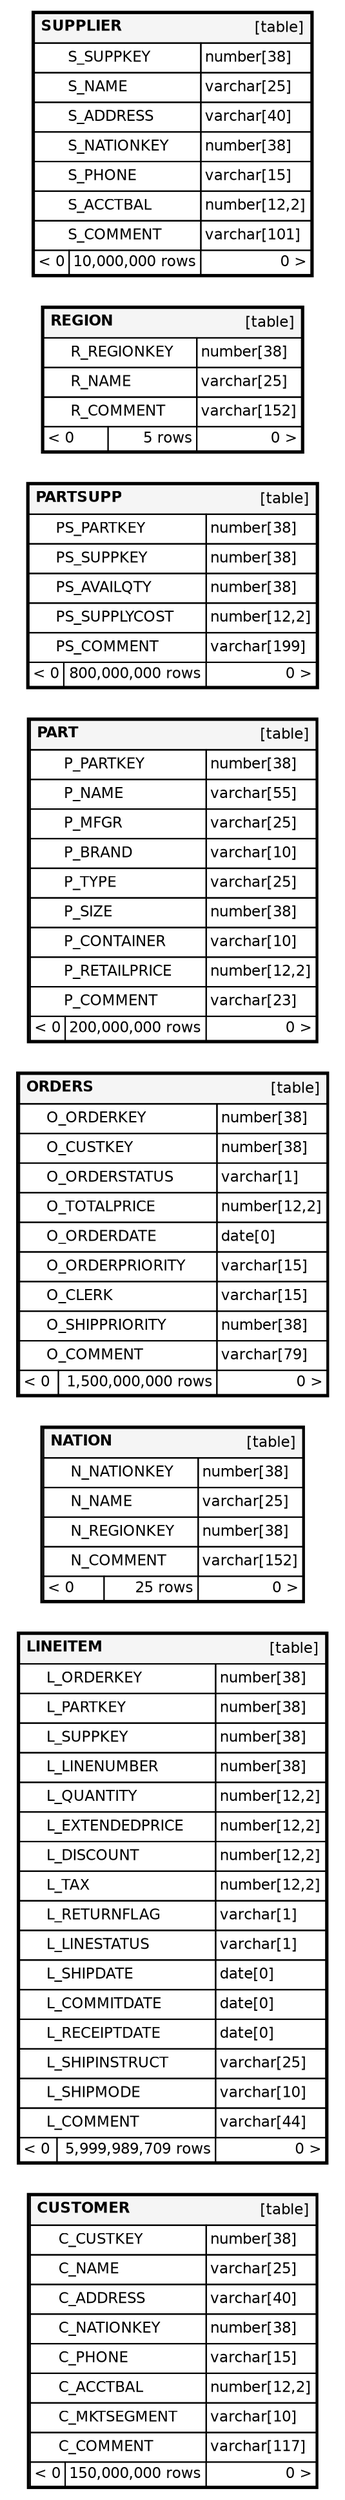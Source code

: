 digraph "orphans" {
  graph [    rankdir="RL"    bgcolor="#ffffff"    nodesep="0.18"    ranksep="0.46"    fontname="Helvetica"    fontsize="11"    ration="compress"  ];  node [    fontname="Helvetica"    fontsize="11"    shape="plaintext"  ];  edge [    arrowsize="0.8"  ];
  "CUSTOMER" [
   label=<
    <TABLE BORDER="2" CELLBORDER="1" CELLSPACING="0" BGCOLOR="#ffffff">
      <TR><TD COLSPAN="4"  BGCOLOR="#f5f5f5"><TABLE BORDER="0" CELLSPACING="0"><TR><TD ALIGN="LEFT" FIXEDSIZE="TRUE" WIDTH="74" HEIGHT="16"><B>CUSTOMER</B></TD><TD ALIGN="RIGHT">[table]</TD></TR></TABLE></TD></TR>
      <TR><TD PORT="C_CUSTKEY" COLSPAN="2" ALIGN="LEFT"><TABLE BORDER="0" CELLSPACING="0" ALIGN="LEFT"><TR ALIGN="LEFT"><TD ALIGN="LEFT" FIXEDSIZE="TRUE" WIDTH="15" HEIGHT="16"></TD><TD ALIGN="LEFT" FIXEDSIZE="TRUE" WIDTH="109" HEIGHT="16">C_CUSTKEY</TD></TR></TABLE></TD><TD PORT="C_CUSTKEY.type" ALIGN="LEFT">number[38]</TD></TR>
      <TR><TD PORT="C_NAME" COLSPAN="2" ALIGN="LEFT"><TABLE BORDER="0" CELLSPACING="0" ALIGN="LEFT"><TR ALIGN="LEFT"><TD ALIGN="LEFT" FIXEDSIZE="TRUE" WIDTH="15" HEIGHT="16"></TD><TD ALIGN="LEFT" FIXEDSIZE="TRUE" WIDTH="109" HEIGHT="16">C_NAME</TD></TR></TABLE></TD><TD PORT="C_NAME.type" ALIGN="LEFT">varchar[25]</TD></TR>
      <TR><TD PORT="C_ADDRESS" COLSPAN="2" ALIGN="LEFT"><TABLE BORDER="0" CELLSPACING="0" ALIGN="LEFT"><TR ALIGN="LEFT"><TD ALIGN="LEFT" FIXEDSIZE="TRUE" WIDTH="15" HEIGHT="16"></TD><TD ALIGN="LEFT" FIXEDSIZE="TRUE" WIDTH="109" HEIGHT="16">C_ADDRESS</TD></TR></TABLE></TD><TD PORT="C_ADDRESS.type" ALIGN="LEFT">varchar[40]</TD></TR>
      <TR><TD PORT="C_NATIONKEY" COLSPAN="2" ALIGN="LEFT"><TABLE BORDER="0" CELLSPACING="0" ALIGN="LEFT"><TR ALIGN="LEFT"><TD ALIGN="LEFT" FIXEDSIZE="TRUE" WIDTH="15" HEIGHT="16"></TD><TD ALIGN="LEFT" FIXEDSIZE="TRUE" WIDTH="109" HEIGHT="16">C_NATIONKEY</TD></TR></TABLE></TD><TD PORT="C_NATIONKEY.type" ALIGN="LEFT">number[38]</TD></TR>
      <TR><TD PORT="C_PHONE" COLSPAN="2" ALIGN="LEFT"><TABLE BORDER="0" CELLSPACING="0" ALIGN="LEFT"><TR ALIGN="LEFT"><TD ALIGN="LEFT" FIXEDSIZE="TRUE" WIDTH="15" HEIGHT="16"></TD><TD ALIGN="LEFT" FIXEDSIZE="TRUE" WIDTH="109" HEIGHT="16">C_PHONE</TD></TR></TABLE></TD><TD PORT="C_PHONE.type" ALIGN="LEFT">varchar[15]</TD></TR>
      <TR><TD PORT="C_ACCTBAL" COLSPAN="2" ALIGN="LEFT"><TABLE BORDER="0" CELLSPACING="0" ALIGN="LEFT"><TR ALIGN="LEFT"><TD ALIGN="LEFT" FIXEDSIZE="TRUE" WIDTH="15" HEIGHT="16"></TD><TD ALIGN="LEFT" FIXEDSIZE="TRUE" WIDTH="109" HEIGHT="16">C_ACCTBAL</TD></TR></TABLE></TD><TD PORT="C_ACCTBAL.type" ALIGN="LEFT">number[12,2]</TD></TR>
      <TR><TD PORT="C_MKTSEGMENT" COLSPAN="2" ALIGN="LEFT"><TABLE BORDER="0" CELLSPACING="0" ALIGN="LEFT"><TR ALIGN="LEFT"><TD ALIGN="LEFT" FIXEDSIZE="TRUE" WIDTH="15" HEIGHT="16"></TD><TD ALIGN="LEFT" FIXEDSIZE="TRUE" WIDTH="109" HEIGHT="16">C_MKTSEGMENT</TD></TR></TABLE></TD><TD PORT="C_MKTSEGMENT.type" ALIGN="LEFT">varchar[10]</TD></TR>
      <TR><TD PORT="C_COMMENT" COLSPAN="2" ALIGN="LEFT"><TABLE BORDER="0" CELLSPACING="0" ALIGN="LEFT"><TR ALIGN="LEFT"><TD ALIGN="LEFT" FIXEDSIZE="TRUE" WIDTH="15" HEIGHT="16"></TD><TD ALIGN="LEFT" FIXEDSIZE="TRUE" WIDTH="109" HEIGHT="16">C_COMMENT</TD></TR></TABLE></TD><TD PORT="C_COMMENT.type" ALIGN="LEFT">varchar[117]</TD></TR>
      <TR><TD ALIGN="LEFT" BGCOLOR="#ffffff">&lt; 0</TD><TD ALIGN="RIGHT" BGCOLOR="#ffffff">150,000,000 rows</TD><TD ALIGN="RIGHT" BGCOLOR="#ffffff">0 &gt;</TD></TR>
    </TABLE>>
    URL="tables/CUSTOMER.html"
    target="_top"
    tooltip="CUSTOMER"
  ];
  "LINEITEM" [
   label=<
    <TABLE BORDER="2" CELLBORDER="1" CELLSPACING="0" BGCOLOR="#ffffff">
      <TR><TD COLSPAN="4"  BGCOLOR="#f5f5f5"><TABLE BORDER="0" CELLSPACING="0"><TR><TD ALIGN="LEFT" FIXEDSIZE="TRUE" WIDTH="63" HEIGHT="16"><B>LINEITEM</B></TD><TD ALIGN="RIGHT">[table]</TD></TR></TABLE></TD></TR>
      <TR><TD PORT="L_ORDERKEY" COLSPAN="2" ALIGN="LEFT"><TABLE BORDER="0" CELLSPACING="0" ALIGN="LEFT"><TR ALIGN="LEFT"><TD ALIGN="LEFT" FIXEDSIZE="TRUE" WIDTH="15" HEIGHT="16"></TD><TD ALIGN="LEFT" FIXEDSIZE="TRUE" WIDTH="125" HEIGHT="16">L_ORDERKEY</TD></TR></TABLE></TD><TD PORT="L_ORDERKEY.type" ALIGN="LEFT">number[38]</TD></TR>
      <TR><TD PORT="L_PARTKEY" COLSPAN="2" ALIGN="LEFT"><TABLE BORDER="0" CELLSPACING="0" ALIGN="LEFT"><TR ALIGN="LEFT"><TD ALIGN="LEFT" FIXEDSIZE="TRUE" WIDTH="15" HEIGHT="16"></TD><TD ALIGN="LEFT" FIXEDSIZE="TRUE" WIDTH="125" HEIGHT="16">L_PARTKEY</TD></TR></TABLE></TD><TD PORT="L_PARTKEY.type" ALIGN="LEFT">number[38]</TD></TR>
      <TR><TD PORT="L_SUPPKEY" COLSPAN="2" ALIGN="LEFT"><TABLE BORDER="0" CELLSPACING="0" ALIGN="LEFT"><TR ALIGN="LEFT"><TD ALIGN="LEFT" FIXEDSIZE="TRUE" WIDTH="15" HEIGHT="16"></TD><TD ALIGN="LEFT" FIXEDSIZE="TRUE" WIDTH="125" HEIGHT="16">L_SUPPKEY</TD></TR></TABLE></TD><TD PORT="L_SUPPKEY.type" ALIGN="LEFT">number[38]</TD></TR>
      <TR><TD PORT="L_LINENUMBER" COLSPAN="2" ALIGN="LEFT"><TABLE BORDER="0" CELLSPACING="0" ALIGN="LEFT"><TR ALIGN="LEFT"><TD ALIGN="LEFT" FIXEDSIZE="TRUE" WIDTH="15" HEIGHT="16"></TD><TD ALIGN="LEFT" FIXEDSIZE="TRUE" WIDTH="125" HEIGHT="16">L_LINENUMBER</TD></TR></TABLE></TD><TD PORT="L_LINENUMBER.type" ALIGN="LEFT">number[38]</TD></TR>
      <TR><TD PORT="L_QUANTITY" COLSPAN="2" ALIGN="LEFT"><TABLE BORDER="0" CELLSPACING="0" ALIGN="LEFT"><TR ALIGN="LEFT"><TD ALIGN="LEFT" FIXEDSIZE="TRUE" WIDTH="15" HEIGHT="16"></TD><TD ALIGN="LEFT" FIXEDSIZE="TRUE" WIDTH="125" HEIGHT="16">L_QUANTITY</TD></TR></TABLE></TD><TD PORT="L_QUANTITY.type" ALIGN="LEFT">number[12,2]</TD></TR>
      <TR><TD PORT="L_EXTENDEDPRICE" COLSPAN="2" ALIGN="LEFT"><TABLE BORDER="0" CELLSPACING="0" ALIGN="LEFT"><TR ALIGN="LEFT"><TD ALIGN="LEFT" FIXEDSIZE="TRUE" WIDTH="15" HEIGHT="16"></TD><TD ALIGN="LEFT" FIXEDSIZE="TRUE" WIDTH="125" HEIGHT="16">L_EXTENDEDPRICE</TD></TR></TABLE></TD><TD PORT="L_EXTENDEDPRICE.type" ALIGN="LEFT">number[12,2]</TD></TR>
      <TR><TD PORT="L_DISCOUNT" COLSPAN="2" ALIGN="LEFT"><TABLE BORDER="0" CELLSPACING="0" ALIGN="LEFT"><TR ALIGN="LEFT"><TD ALIGN="LEFT" FIXEDSIZE="TRUE" WIDTH="15" HEIGHT="16"></TD><TD ALIGN="LEFT" FIXEDSIZE="TRUE" WIDTH="125" HEIGHT="16">L_DISCOUNT</TD></TR></TABLE></TD><TD PORT="L_DISCOUNT.type" ALIGN="LEFT">number[12,2]</TD></TR>
      <TR><TD PORT="L_TAX" COLSPAN="2" ALIGN="LEFT"><TABLE BORDER="0" CELLSPACING="0" ALIGN="LEFT"><TR ALIGN="LEFT"><TD ALIGN="LEFT" FIXEDSIZE="TRUE" WIDTH="15" HEIGHT="16"></TD><TD ALIGN="LEFT" FIXEDSIZE="TRUE" WIDTH="125" HEIGHT="16">L_TAX</TD></TR></TABLE></TD><TD PORT="L_TAX.type" ALIGN="LEFT">number[12,2]</TD></TR>
      <TR><TD PORT="L_RETURNFLAG" COLSPAN="2" ALIGN="LEFT"><TABLE BORDER="0" CELLSPACING="0" ALIGN="LEFT"><TR ALIGN="LEFT"><TD ALIGN="LEFT" FIXEDSIZE="TRUE" WIDTH="15" HEIGHT="16"></TD><TD ALIGN="LEFT" FIXEDSIZE="TRUE" WIDTH="125" HEIGHT="16">L_RETURNFLAG</TD></TR></TABLE></TD><TD PORT="L_RETURNFLAG.type" ALIGN="LEFT">varchar[1]</TD></TR>
      <TR><TD PORT="L_LINESTATUS" COLSPAN="2" ALIGN="LEFT"><TABLE BORDER="0" CELLSPACING="0" ALIGN="LEFT"><TR ALIGN="LEFT"><TD ALIGN="LEFT" FIXEDSIZE="TRUE" WIDTH="15" HEIGHT="16"></TD><TD ALIGN="LEFT" FIXEDSIZE="TRUE" WIDTH="125" HEIGHT="16">L_LINESTATUS</TD></TR></TABLE></TD><TD PORT="L_LINESTATUS.type" ALIGN="LEFT">varchar[1]</TD></TR>
      <TR><TD PORT="L_SHIPDATE" COLSPAN="2" ALIGN="LEFT"><TABLE BORDER="0" CELLSPACING="0" ALIGN="LEFT"><TR ALIGN="LEFT"><TD ALIGN="LEFT" FIXEDSIZE="TRUE" WIDTH="15" HEIGHT="16"></TD><TD ALIGN="LEFT" FIXEDSIZE="TRUE" WIDTH="125" HEIGHT="16">L_SHIPDATE</TD></TR></TABLE></TD><TD PORT="L_SHIPDATE.type" ALIGN="LEFT">date[0]</TD></TR>
      <TR><TD PORT="L_COMMITDATE" COLSPAN="2" ALIGN="LEFT"><TABLE BORDER="0" CELLSPACING="0" ALIGN="LEFT"><TR ALIGN="LEFT"><TD ALIGN="LEFT" FIXEDSIZE="TRUE" WIDTH="15" HEIGHT="16"></TD><TD ALIGN="LEFT" FIXEDSIZE="TRUE" WIDTH="125" HEIGHT="16">L_COMMITDATE</TD></TR></TABLE></TD><TD PORT="L_COMMITDATE.type" ALIGN="LEFT">date[0]</TD></TR>
      <TR><TD PORT="L_RECEIPTDATE" COLSPAN="2" ALIGN="LEFT"><TABLE BORDER="0" CELLSPACING="0" ALIGN="LEFT"><TR ALIGN="LEFT"><TD ALIGN="LEFT" FIXEDSIZE="TRUE" WIDTH="15" HEIGHT="16"></TD><TD ALIGN="LEFT" FIXEDSIZE="TRUE" WIDTH="125" HEIGHT="16">L_RECEIPTDATE</TD></TR></TABLE></TD><TD PORT="L_RECEIPTDATE.type" ALIGN="LEFT">date[0]</TD></TR>
      <TR><TD PORT="L_SHIPINSTRUCT" COLSPAN="2" ALIGN="LEFT"><TABLE BORDER="0" CELLSPACING="0" ALIGN="LEFT"><TR ALIGN="LEFT"><TD ALIGN="LEFT" FIXEDSIZE="TRUE" WIDTH="15" HEIGHT="16"></TD><TD ALIGN="LEFT" FIXEDSIZE="TRUE" WIDTH="125" HEIGHT="16">L_SHIPINSTRUCT</TD></TR></TABLE></TD><TD PORT="L_SHIPINSTRUCT.type" ALIGN="LEFT">varchar[25]</TD></TR>
      <TR><TD PORT="L_SHIPMODE" COLSPAN="2" ALIGN="LEFT"><TABLE BORDER="0" CELLSPACING="0" ALIGN="LEFT"><TR ALIGN="LEFT"><TD ALIGN="LEFT" FIXEDSIZE="TRUE" WIDTH="15" HEIGHT="16"></TD><TD ALIGN="LEFT" FIXEDSIZE="TRUE" WIDTH="125" HEIGHT="16">L_SHIPMODE</TD></TR></TABLE></TD><TD PORT="L_SHIPMODE.type" ALIGN="LEFT">varchar[10]</TD></TR>
      <TR><TD PORT="L_COMMENT" COLSPAN="2" ALIGN="LEFT"><TABLE BORDER="0" CELLSPACING="0" ALIGN="LEFT"><TR ALIGN="LEFT"><TD ALIGN="LEFT" FIXEDSIZE="TRUE" WIDTH="15" HEIGHT="16"></TD><TD ALIGN="LEFT" FIXEDSIZE="TRUE" WIDTH="125" HEIGHT="16">L_COMMENT</TD></TR></TABLE></TD><TD PORT="L_COMMENT.type" ALIGN="LEFT">varchar[44]</TD></TR>
      <TR><TD ALIGN="LEFT" BGCOLOR="#ffffff">&lt; 0</TD><TD ALIGN="RIGHT" BGCOLOR="#ffffff">5,999,989,709 rows</TD><TD ALIGN="RIGHT" BGCOLOR="#ffffff">0 &gt;</TD></TR>
    </TABLE>>
    URL="tables/LINEITEM.html"
    target="_top"
    tooltip="LINEITEM"
  ];
  "NATION" [
   label=<
    <TABLE BORDER="2" CELLBORDER="1" CELLSPACING="0" BGCOLOR="#ffffff">
      <TR><TD COLSPAN="4"  BGCOLOR="#f5f5f5"><TABLE BORDER="0" CELLSPACING="0"><TR><TD ALIGN="LEFT" FIXEDSIZE="TRUE" WIDTH="52" HEIGHT="16"><B>NATION</B></TD><TD ALIGN="RIGHT">[table]</TD></TR></TABLE></TD></TR>
      <TR><TD PORT="N_NATIONKEY" COLSPAN="2" ALIGN="LEFT"><TABLE BORDER="0" CELLSPACING="0" ALIGN="LEFT"><TR ALIGN="LEFT"><TD ALIGN="LEFT" FIXEDSIZE="TRUE" WIDTH="15" HEIGHT="16"></TD><TD ALIGN="LEFT" FIXEDSIZE="TRUE" WIDTH="94" HEIGHT="16">N_NATIONKEY</TD></TR></TABLE></TD><TD PORT="N_NATIONKEY.type" ALIGN="LEFT">number[38]</TD></TR>
      <TR><TD PORT="N_NAME" COLSPAN="2" ALIGN="LEFT"><TABLE BORDER="0" CELLSPACING="0" ALIGN="LEFT"><TR ALIGN="LEFT"><TD ALIGN="LEFT" FIXEDSIZE="TRUE" WIDTH="15" HEIGHT="16"></TD><TD ALIGN="LEFT" FIXEDSIZE="TRUE" WIDTH="94" HEIGHT="16">N_NAME</TD></TR></TABLE></TD><TD PORT="N_NAME.type" ALIGN="LEFT">varchar[25]</TD></TR>
      <TR><TD PORT="N_REGIONKEY" COLSPAN="2" ALIGN="LEFT"><TABLE BORDER="0" CELLSPACING="0" ALIGN="LEFT"><TR ALIGN="LEFT"><TD ALIGN="LEFT" FIXEDSIZE="TRUE" WIDTH="15" HEIGHT="16"></TD><TD ALIGN="LEFT" FIXEDSIZE="TRUE" WIDTH="94" HEIGHT="16">N_REGIONKEY</TD></TR></TABLE></TD><TD PORT="N_REGIONKEY.type" ALIGN="LEFT">number[38]</TD></TR>
      <TR><TD PORT="N_COMMENT" COLSPAN="2" ALIGN="LEFT"><TABLE BORDER="0" CELLSPACING="0" ALIGN="LEFT"><TR ALIGN="LEFT"><TD ALIGN="LEFT" FIXEDSIZE="TRUE" WIDTH="15" HEIGHT="16"></TD><TD ALIGN="LEFT" FIXEDSIZE="TRUE" WIDTH="94" HEIGHT="16">N_COMMENT</TD></TR></TABLE></TD><TD PORT="N_COMMENT.type" ALIGN="LEFT">varchar[152]</TD></TR>
      <TR><TD ALIGN="LEFT" BGCOLOR="#ffffff">&lt; 0</TD><TD ALIGN="RIGHT" BGCOLOR="#ffffff">25 rows</TD><TD ALIGN="RIGHT" BGCOLOR="#ffffff">0 &gt;</TD></TR>
    </TABLE>>
    URL="tables/NATION.html"
    target="_top"
    tooltip="NATION"
  ];
  "ORDERS" [
   label=<
    <TABLE BORDER="2" CELLBORDER="1" CELLSPACING="0" BGCOLOR="#ffffff">
      <TR><TD COLSPAN="4"  BGCOLOR="#f5f5f5"><TABLE BORDER="0" CELLSPACING="0"><TR><TD ALIGN="LEFT" FIXEDSIZE="TRUE" WIDTH="55" HEIGHT="16"><B>ORDERS</B></TD><TD ALIGN="RIGHT">[table]</TD></TR></TABLE></TD></TR>
      <TR><TD PORT="O_ORDERKEY" COLSPAN="2" ALIGN="LEFT"><TABLE BORDER="0" CELLSPACING="0" ALIGN="LEFT"><TR ALIGN="LEFT"><TD ALIGN="LEFT" FIXEDSIZE="TRUE" WIDTH="15" HEIGHT="16"></TD><TD ALIGN="LEFT" FIXEDSIZE="TRUE" WIDTH="126" HEIGHT="16">O_ORDERKEY</TD></TR></TABLE></TD><TD PORT="O_ORDERKEY.type" ALIGN="LEFT">number[38]</TD></TR>
      <TR><TD PORT="O_CUSTKEY" COLSPAN="2" ALIGN="LEFT"><TABLE BORDER="0" CELLSPACING="0" ALIGN="LEFT"><TR ALIGN="LEFT"><TD ALIGN="LEFT" FIXEDSIZE="TRUE" WIDTH="15" HEIGHT="16"></TD><TD ALIGN="LEFT" FIXEDSIZE="TRUE" WIDTH="126" HEIGHT="16">O_CUSTKEY</TD></TR></TABLE></TD><TD PORT="O_CUSTKEY.type" ALIGN="LEFT">number[38]</TD></TR>
      <TR><TD PORT="O_ORDERSTATUS" COLSPAN="2" ALIGN="LEFT"><TABLE BORDER="0" CELLSPACING="0" ALIGN="LEFT"><TR ALIGN="LEFT"><TD ALIGN="LEFT" FIXEDSIZE="TRUE" WIDTH="15" HEIGHT="16"></TD><TD ALIGN="LEFT" FIXEDSIZE="TRUE" WIDTH="126" HEIGHT="16">O_ORDERSTATUS</TD></TR></TABLE></TD><TD PORT="O_ORDERSTATUS.type" ALIGN="LEFT">varchar[1]</TD></TR>
      <TR><TD PORT="O_TOTALPRICE" COLSPAN="2" ALIGN="LEFT"><TABLE BORDER="0" CELLSPACING="0" ALIGN="LEFT"><TR ALIGN="LEFT"><TD ALIGN="LEFT" FIXEDSIZE="TRUE" WIDTH="15" HEIGHT="16"></TD><TD ALIGN="LEFT" FIXEDSIZE="TRUE" WIDTH="126" HEIGHT="16">O_TOTALPRICE</TD></TR></TABLE></TD><TD PORT="O_TOTALPRICE.type" ALIGN="LEFT">number[12,2]</TD></TR>
      <TR><TD PORT="O_ORDERDATE" COLSPAN="2" ALIGN="LEFT"><TABLE BORDER="0" CELLSPACING="0" ALIGN="LEFT"><TR ALIGN="LEFT"><TD ALIGN="LEFT" FIXEDSIZE="TRUE" WIDTH="15" HEIGHT="16"></TD><TD ALIGN="LEFT" FIXEDSIZE="TRUE" WIDTH="126" HEIGHT="16">O_ORDERDATE</TD></TR></TABLE></TD><TD PORT="O_ORDERDATE.type" ALIGN="LEFT">date[0]</TD></TR>
      <TR><TD PORT="O_ORDERPRIORITY" COLSPAN="2" ALIGN="LEFT"><TABLE BORDER="0" CELLSPACING="0" ALIGN="LEFT"><TR ALIGN="LEFT"><TD ALIGN="LEFT" FIXEDSIZE="TRUE" WIDTH="15" HEIGHT="16"></TD><TD ALIGN="LEFT" FIXEDSIZE="TRUE" WIDTH="126" HEIGHT="16">O_ORDERPRIORITY</TD></TR></TABLE></TD><TD PORT="O_ORDERPRIORITY.type" ALIGN="LEFT">varchar[15]</TD></TR>
      <TR><TD PORT="O_CLERK" COLSPAN="2" ALIGN="LEFT"><TABLE BORDER="0" CELLSPACING="0" ALIGN="LEFT"><TR ALIGN="LEFT"><TD ALIGN="LEFT" FIXEDSIZE="TRUE" WIDTH="15" HEIGHT="16"></TD><TD ALIGN="LEFT" FIXEDSIZE="TRUE" WIDTH="126" HEIGHT="16">O_CLERK</TD></TR></TABLE></TD><TD PORT="O_CLERK.type" ALIGN="LEFT">varchar[15]</TD></TR>
      <TR><TD PORT="O_SHIPPRIORITY" COLSPAN="2" ALIGN="LEFT"><TABLE BORDER="0" CELLSPACING="0" ALIGN="LEFT"><TR ALIGN="LEFT"><TD ALIGN="LEFT" FIXEDSIZE="TRUE" WIDTH="15" HEIGHT="16"></TD><TD ALIGN="LEFT" FIXEDSIZE="TRUE" WIDTH="126" HEIGHT="16">O_SHIPPRIORITY</TD></TR></TABLE></TD><TD PORT="O_SHIPPRIORITY.type" ALIGN="LEFT">number[38]</TD></TR>
      <TR><TD PORT="O_COMMENT" COLSPAN="2" ALIGN="LEFT"><TABLE BORDER="0" CELLSPACING="0" ALIGN="LEFT"><TR ALIGN="LEFT"><TD ALIGN="LEFT" FIXEDSIZE="TRUE" WIDTH="15" HEIGHT="16"></TD><TD ALIGN="LEFT" FIXEDSIZE="TRUE" WIDTH="126" HEIGHT="16">O_COMMENT</TD></TR></TABLE></TD><TD PORT="O_COMMENT.type" ALIGN="LEFT">varchar[79]</TD></TR>
      <TR><TD ALIGN="LEFT" BGCOLOR="#ffffff">&lt; 0</TD><TD ALIGN="RIGHT" BGCOLOR="#ffffff">1,500,000,000 rows</TD><TD ALIGN="RIGHT" BGCOLOR="#ffffff">0 &gt;</TD></TR>
    </TABLE>>
    URL="tables/ORDERS.html"
    target="_top"
    tooltip="ORDERS"
  ];
  "PART" [
   label=<
    <TABLE BORDER="2" CELLBORDER="1" CELLSPACING="0" BGCOLOR="#ffffff">
      <TR><TD COLSPAN="4"  BGCOLOR="#f5f5f5"><TABLE BORDER="0" CELLSPACING="0"><TR><TD ALIGN="LEFT" FIXEDSIZE="TRUE" WIDTH="35" HEIGHT="16"><B>PART</B></TD><TD ALIGN="RIGHT">[table]</TD></TR></TABLE></TD></TR>
      <TR><TD PORT="P_PARTKEY" COLSPAN="2" ALIGN="LEFT"><TABLE BORDER="0" CELLSPACING="0" ALIGN="LEFT"><TR ALIGN="LEFT"><TD ALIGN="LEFT" FIXEDSIZE="TRUE" WIDTH="15" HEIGHT="16"></TD><TD ALIGN="LEFT" FIXEDSIZE="TRUE" WIDTH="101" HEIGHT="16">P_PARTKEY</TD></TR></TABLE></TD><TD PORT="P_PARTKEY.type" ALIGN="LEFT">number[38]</TD></TR>
      <TR><TD PORT="P_NAME" COLSPAN="2" ALIGN="LEFT"><TABLE BORDER="0" CELLSPACING="0" ALIGN="LEFT"><TR ALIGN="LEFT"><TD ALIGN="LEFT" FIXEDSIZE="TRUE" WIDTH="15" HEIGHT="16"></TD><TD ALIGN="LEFT" FIXEDSIZE="TRUE" WIDTH="101" HEIGHT="16">P_NAME</TD></TR></TABLE></TD><TD PORT="P_NAME.type" ALIGN="LEFT">varchar[55]</TD></TR>
      <TR><TD PORT="P_MFGR" COLSPAN="2" ALIGN="LEFT"><TABLE BORDER="0" CELLSPACING="0" ALIGN="LEFT"><TR ALIGN="LEFT"><TD ALIGN="LEFT" FIXEDSIZE="TRUE" WIDTH="15" HEIGHT="16"></TD><TD ALIGN="LEFT" FIXEDSIZE="TRUE" WIDTH="101" HEIGHT="16">P_MFGR</TD></TR></TABLE></TD><TD PORT="P_MFGR.type" ALIGN="LEFT">varchar[25]</TD></TR>
      <TR><TD PORT="P_BRAND" COLSPAN="2" ALIGN="LEFT"><TABLE BORDER="0" CELLSPACING="0" ALIGN="LEFT"><TR ALIGN="LEFT"><TD ALIGN="LEFT" FIXEDSIZE="TRUE" WIDTH="15" HEIGHT="16"></TD><TD ALIGN="LEFT" FIXEDSIZE="TRUE" WIDTH="101" HEIGHT="16">P_BRAND</TD></TR></TABLE></TD><TD PORT="P_BRAND.type" ALIGN="LEFT">varchar[10]</TD></TR>
      <TR><TD PORT="P_TYPE" COLSPAN="2" ALIGN="LEFT"><TABLE BORDER="0" CELLSPACING="0" ALIGN="LEFT"><TR ALIGN="LEFT"><TD ALIGN="LEFT" FIXEDSIZE="TRUE" WIDTH="15" HEIGHT="16"></TD><TD ALIGN="LEFT" FIXEDSIZE="TRUE" WIDTH="101" HEIGHT="16">P_TYPE</TD></TR></TABLE></TD><TD PORT="P_TYPE.type" ALIGN="LEFT">varchar[25]</TD></TR>
      <TR><TD PORT="P_SIZE" COLSPAN="2" ALIGN="LEFT"><TABLE BORDER="0" CELLSPACING="0" ALIGN="LEFT"><TR ALIGN="LEFT"><TD ALIGN="LEFT" FIXEDSIZE="TRUE" WIDTH="15" HEIGHT="16"></TD><TD ALIGN="LEFT" FIXEDSIZE="TRUE" WIDTH="101" HEIGHT="16">P_SIZE</TD></TR></TABLE></TD><TD PORT="P_SIZE.type" ALIGN="LEFT">number[38]</TD></TR>
      <TR><TD PORT="P_CONTAINER" COLSPAN="2" ALIGN="LEFT"><TABLE BORDER="0" CELLSPACING="0" ALIGN="LEFT"><TR ALIGN="LEFT"><TD ALIGN="LEFT" FIXEDSIZE="TRUE" WIDTH="15" HEIGHT="16"></TD><TD ALIGN="LEFT" FIXEDSIZE="TRUE" WIDTH="101" HEIGHT="16">P_CONTAINER</TD></TR></TABLE></TD><TD PORT="P_CONTAINER.type" ALIGN="LEFT">varchar[10]</TD></TR>
      <TR><TD PORT="P_RETAILPRICE" COLSPAN="2" ALIGN="LEFT"><TABLE BORDER="0" CELLSPACING="0" ALIGN="LEFT"><TR ALIGN="LEFT"><TD ALIGN="LEFT" FIXEDSIZE="TRUE" WIDTH="15" HEIGHT="16"></TD><TD ALIGN="LEFT" FIXEDSIZE="TRUE" WIDTH="101" HEIGHT="16">P_RETAILPRICE</TD></TR></TABLE></TD><TD PORT="P_RETAILPRICE.type" ALIGN="LEFT">number[12,2]</TD></TR>
      <TR><TD PORT="P_COMMENT" COLSPAN="2" ALIGN="LEFT"><TABLE BORDER="0" CELLSPACING="0" ALIGN="LEFT"><TR ALIGN="LEFT"><TD ALIGN="LEFT" FIXEDSIZE="TRUE" WIDTH="15" HEIGHT="16"></TD><TD ALIGN="LEFT" FIXEDSIZE="TRUE" WIDTH="101" HEIGHT="16">P_COMMENT</TD></TR></TABLE></TD><TD PORT="P_COMMENT.type" ALIGN="LEFT">varchar[23]</TD></TR>
      <TR><TD ALIGN="LEFT" BGCOLOR="#ffffff">&lt; 0</TD><TD ALIGN="RIGHT" BGCOLOR="#ffffff">200,000,000 rows</TD><TD ALIGN="RIGHT" BGCOLOR="#ffffff">0 &gt;</TD></TR>
    </TABLE>>
    URL="tables/PART.html"
    target="_top"
    tooltip="PART"
  ];
  "PARTSUPP" [
   label=<
    <TABLE BORDER="2" CELLBORDER="1" CELLSPACING="0" BGCOLOR="#ffffff">
      <TR><TD COLSPAN="4"  BGCOLOR="#f5f5f5"><TABLE BORDER="0" CELLSPACING="0"><TR><TD ALIGN="LEFT" FIXEDSIZE="TRUE" WIDTH="71" HEIGHT="16"><B>PARTSUPP</B></TD><TD ALIGN="RIGHT">[table]</TD></TR></TABLE></TD></TR>
      <TR><TD PORT="PS_PARTKEY" COLSPAN="2" ALIGN="LEFT"><TABLE BORDER="0" CELLSPACING="0" ALIGN="LEFT"><TR ALIGN="LEFT"><TD ALIGN="LEFT" FIXEDSIZE="TRUE" WIDTH="15" HEIGHT="16"></TD><TD ALIGN="LEFT" FIXEDSIZE="TRUE" WIDTH="111" HEIGHT="16">PS_PARTKEY</TD></TR></TABLE></TD><TD PORT="PS_PARTKEY.type" ALIGN="LEFT">number[38]</TD></TR>
      <TR><TD PORT="PS_SUPPKEY" COLSPAN="2" ALIGN="LEFT"><TABLE BORDER="0" CELLSPACING="0" ALIGN="LEFT"><TR ALIGN="LEFT"><TD ALIGN="LEFT" FIXEDSIZE="TRUE" WIDTH="15" HEIGHT="16"></TD><TD ALIGN="LEFT" FIXEDSIZE="TRUE" WIDTH="111" HEIGHT="16">PS_SUPPKEY</TD></TR></TABLE></TD><TD PORT="PS_SUPPKEY.type" ALIGN="LEFT">number[38]</TD></TR>
      <TR><TD PORT="PS_AVAILQTY" COLSPAN="2" ALIGN="LEFT"><TABLE BORDER="0" CELLSPACING="0" ALIGN="LEFT"><TR ALIGN="LEFT"><TD ALIGN="LEFT" FIXEDSIZE="TRUE" WIDTH="15" HEIGHT="16"></TD><TD ALIGN="LEFT" FIXEDSIZE="TRUE" WIDTH="111" HEIGHT="16">PS_AVAILQTY</TD></TR></TABLE></TD><TD PORT="PS_AVAILQTY.type" ALIGN="LEFT">number[38]</TD></TR>
      <TR><TD PORT="PS_SUPPLYCOST" COLSPAN="2" ALIGN="LEFT"><TABLE BORDER="0" CELLSPACING="0" ALIGN="LEFT"><TR ALIGN="LEFT"><TD ALIGN="LEFT" FIXEDSIZE="TRUE" WIDTH="15" HEIGHT="16"></TD><TD ALIGN="LEFT" FIXEDSIZE="TRUE" WIDTH="111" HEIGHT="16">PS_SUPPLYCOST</TD></TR></TABLE></TD><TD PORT="PS_SUPPLYCOST.type" ALIGN="LEFT">number[12,2]</TD></TR>
      <TR><TD PORT="PS_COMMENT" COLSPAN="2" ALIGN="LEFT"><TABLE BORDER="0" CELLSPACING="0" ALIGN="LEFT"><TR ALIGN="LEFT"><TD ALIGN="LEFT" FIXEDSIZE="TRUE" WIDTH="15" HEIGHT="16"></TD><TD ALIGN="LEFT" FIXEDSIZE="TRUE" WIDTH="111" HEIGHT="16">PS_COMMENT</TD></TR></TABLE></TD><TD PORT="PS_COMMENT.type" ALIGN="LEFT">varchar[199]</TD></TR>
      <TR><TD ALIGN="LEFT" BGCOLOR="#ffffff">&lt; 0</TD><TD ALIGN="RIGHT" BGCOLOR="#ffffff">800,000,000 rows</TD><TD ALIGN="RIGHT" BGCOLOR="#ffffff">0 &gt;</TD></TR>
    </TABLE>>
    URL="tables/PARTSUPP.html"
    target="_top"
    tooltip="PARTSUPP"
  ];
  "REGION" [
   label=<
    <TABLE BORDER="2" CELLBORDER="1" CELLSPACING="0" BGCOLOR="#ffffff">
      <TR><TD COLSPAN="4"  BGCOLOR="#f5f5f5"><TABLE BORDER="0" CELLSPACING="0"><TR><TD ALIGN="LEFT" FIXEDSIZE="TRUE" WIDTH="51" HEIGHT="16"><B>REGION</B></TD><TD ALIGN="RIGHT">[table]</TD></TR></TABLE></TD></TR>
      <TR><TD PORT="R_REGIONKEY" COLSPAN="2" ALIGN="LEFT"><TABLE BORDER="0" CELLSPACING="0" ALIGN="LEFT"><TR ALIGN="LEFT"><TD ALIGN="LEFT" FIXEDSIZE="TRUE" WIDTH="15" HEIGHT="16"></TD><TD ALIGN="LEFT" FIXEDSIZE="TRUE" WIDTH="93" HEIGHT="16">R_REGIONKEY</TD></TR></TABLE></TD><TD PORT="R_REGIONKEY.type" ALIGN="LEFT">number[38]</TD></TR>
      <TR><TD PORT="R_NAME" COLSPAN="2" ALIGN="LEFT"><TABLE BORDER="0" CELLSPACING="0" ALIGN="LEFT"><TR ALIGN="LEFT"><TD ALIGN="LEFT" FIXEDSIZE="TRUE" WIDTH="15" HEIGHT="16"></TD><TD ALIGN="LEFT" FIXEDSIZE="TRUE" WIDTH="93" HEIGHT="16">R_NAME</TD></TR></TABLE></TD><TD PORT="R_NAME.type" ALIGN="LEFT">varchar[25]</TD></TR>
      <TR><TD PORT="R_COMMENT" COLSPAN="2" ALIGN="LEFT"><TABLE BORDER="0" CELLSPACING="0" ALIGN="LEFT"><TR ALIGN="LEFT"><TD ALIGN="LEFT" FIXEDSIZE="TRUE" WIDTH="15" HEIGHT="16"></TD><TD ALIGN="LEFT" FIXEDSIZE="TRUE" WIDTH="93" HEIGHT="16">R_COMMENT</TD></TR></TABLE></TD><TD PORT="R_COMMENT.type" ALIGN="LEFT">varchar[152]</TD></TR>
      <TR><TD ALIGN="LEFT" BGCOLOR="#ffffff">&lt; 0</TD><TD ALIGN="RIGHT" BGCOLOR="#ffffff">5 rows</TD><TD ALIGN="RIGHT" BGCOLOR="#ffffff">0 &gt;</TD></TR>
    </TABLE>>
    URL="tables/REGION.html"
    target="_top"
    tooltip="REGION"
  ];
  "SUPPLIER" [
   label=<
    <TABLE BORDER="2" CELLBORDER="1" CELLSPACING="0" BGCOLOR="#ffffff">
      <TR><TD COLSPAN="4"  BGCOLOR="#f5f5f5"><TABLE BORDER="0" CELLSPACING="0"><TR><TD ALIGN="LEFT" FIXEDSIZE="TRUE" WIDTH="65" HEIGHT="16"><B>SUPPLIER</B></TD><TD ALIGN="RIGHT">[table]</TD></TR></TABLE></TD></TR>
      <TR><TD PORT="S_SUPPKEY" COLSPAN="2" ALIGN="LEFT"><TABLE BORDER="0" CELLSPACING="0" ALIGN="LEFT"><TR ALIGN="LEFT"><TD ALIGN="LEFT" FIXEDSIZE="TRUE" WIDTH="15" HEIGHT="16"></TD><TD ALIGN="LEFT" FIXEDSIZE="TRUE" WIDTH="93" HEIGHT="16">S_SUPPKEY</TD></TR></TABLE></TD><TD PORT="S_SUPPKEY.type" ALIGN="LEFT">number[38]</TD></TR>
      <TR><TD PORT="S_NAME" COLSPAN="2" ALIGN="LEFT"><TABLE BORDER="0" CELLSPACING="0" ALIGN="LEFT"><TR ALIGN="LEFT"><TD ALIGN="LEFT" FIXEDSIZE="TRUE" WIDTH="15" HEIGHT="16"></TD><TD ALIGN="LEFT" FIXEDSIZE="TRUE" WIDTH="93" HEIGHT="16">S_NAME</TD></TR></TABLE></TD><TD PORT="S_NAME.type" ALIGN="LEFT">varchar[25]</TD></TR>
      <TR><TD PORT="S_ADDRESS" COLSPAN="2" ALIGN="LEFT"><TABLE BORDER="0" CELLSPACING="0" ALIGN="LEFT"><TR ALIGN="LEFT"><TD ALIGN="LEFT" FIXEDSIZE="TRUE" WIDTH="15" HEIGHT="16"></TD><TD ALIGN="LEFT" FIXEDSIZE="TRUE" WIDTH="93" HEIGHT="16">S_ADDRESS</TD></TR></TABLE></TD><TD PORT="S_ADDRESS.type" ALIGN="LEFT">varchar[40]</TD></TR>
      <TR><TD PORT="S_NATIONKEY" COLSPAN="2" ALIGN="LEFT"><TABLE BORDER="0" CELLSPACING="0" ALIGN="LEFT"><TR ALIGN="LEFT"><TD ALIGN="LEFT" FIXEDSIZE="TRUE" WIDTH="15" HEIGHT="16"></TD><TD ALIGN="LEFT" FIXEDSIZE="TRUE" WIDTH="93" HEIGHT="16">S_NATIONKEY</TD></TR></TABLE></TD><TD PORT="S_NATIONKEY.type" ALIGN="LEFT">number[38]</TD></TR>
      <TR><TD PORT="S_PHONE" COLSPAN="2" ALIGN="LEFT"><TABLE BORDER="0" CELLSPACING="0" ALIGN="LEFT"><TR ALIGN="LEFT"><TD ALIGN="LEFT" FIXEDSIZE="TRUE" WIDTH="15" HEIGHT="16"></TD><TD ALIGN="LEFT" FIXEDSIZE="TRUE" WIDTH="93" HEIGHT="16">S_PHONE</TD></TR></TABLE></TD><TD PORT="S_PHONE.type" ALIGN="LEFT">varchar[15]</TD></TR>
      <TR><TD PORT="S_ACCTBAL" COLSPAN="2" ALIGN="LEFT"><TABLE BORDER="0" CELLSPACING="0" ALIGN="LEFT"><TR ALIGN="LEFT"><TD ALIGN="LEFT" FIXEDSIZE="TRUE" WIDTH="15" HEIGHT="16"></TD><TD ALIGN="LEFT" FIXEDSIZE="TRUE" WIDTH="93" HEIGHT="16">S_ACCTBAL</TD></TR></TABLE></TD><TD PORT="S_ACCTBAL.type" ALIGN="LEFT">number[12,2]</TD></TR>
      <TR><TD PORT="S_COMMENT" COLSPAN="2" ALIGN="LEFT"><TABLE BORDER="0" CELLSPACING="0" ALIGN="LEFT"><TR ALIGN="LEFT"><TD ALIGN="LEFT" FIXEDSIZE="TRUE" WIDTH="15" HEIGHT="16"></TD><TD ALIGN="LEFT" FIXEDSIZE="TRUE" WIDTH="93" HEIGHT="16">S_COMMENT</TD></TR></TABLE></TD><TD PORT="S_COMMENT.type" ALIGN="LEFT">varchar[101]</TD></TR>
      <TR><TD ALIGN="LEFT" BGCOLOR="#ffffff">&lt; 0</TD><TD ALIGN="RIGHT" BGCOLOR="#ffffff">10,000,000 rows</TD><TD ALIGN="RIGHT" BGCOLOR="#ffffff">0 &gt;</TD></TR>
    </TABLE>>
    URL="tables/SUPPLIER.html"
    target="_top"
    tooltip="SUPPLIER"
  ];
}
